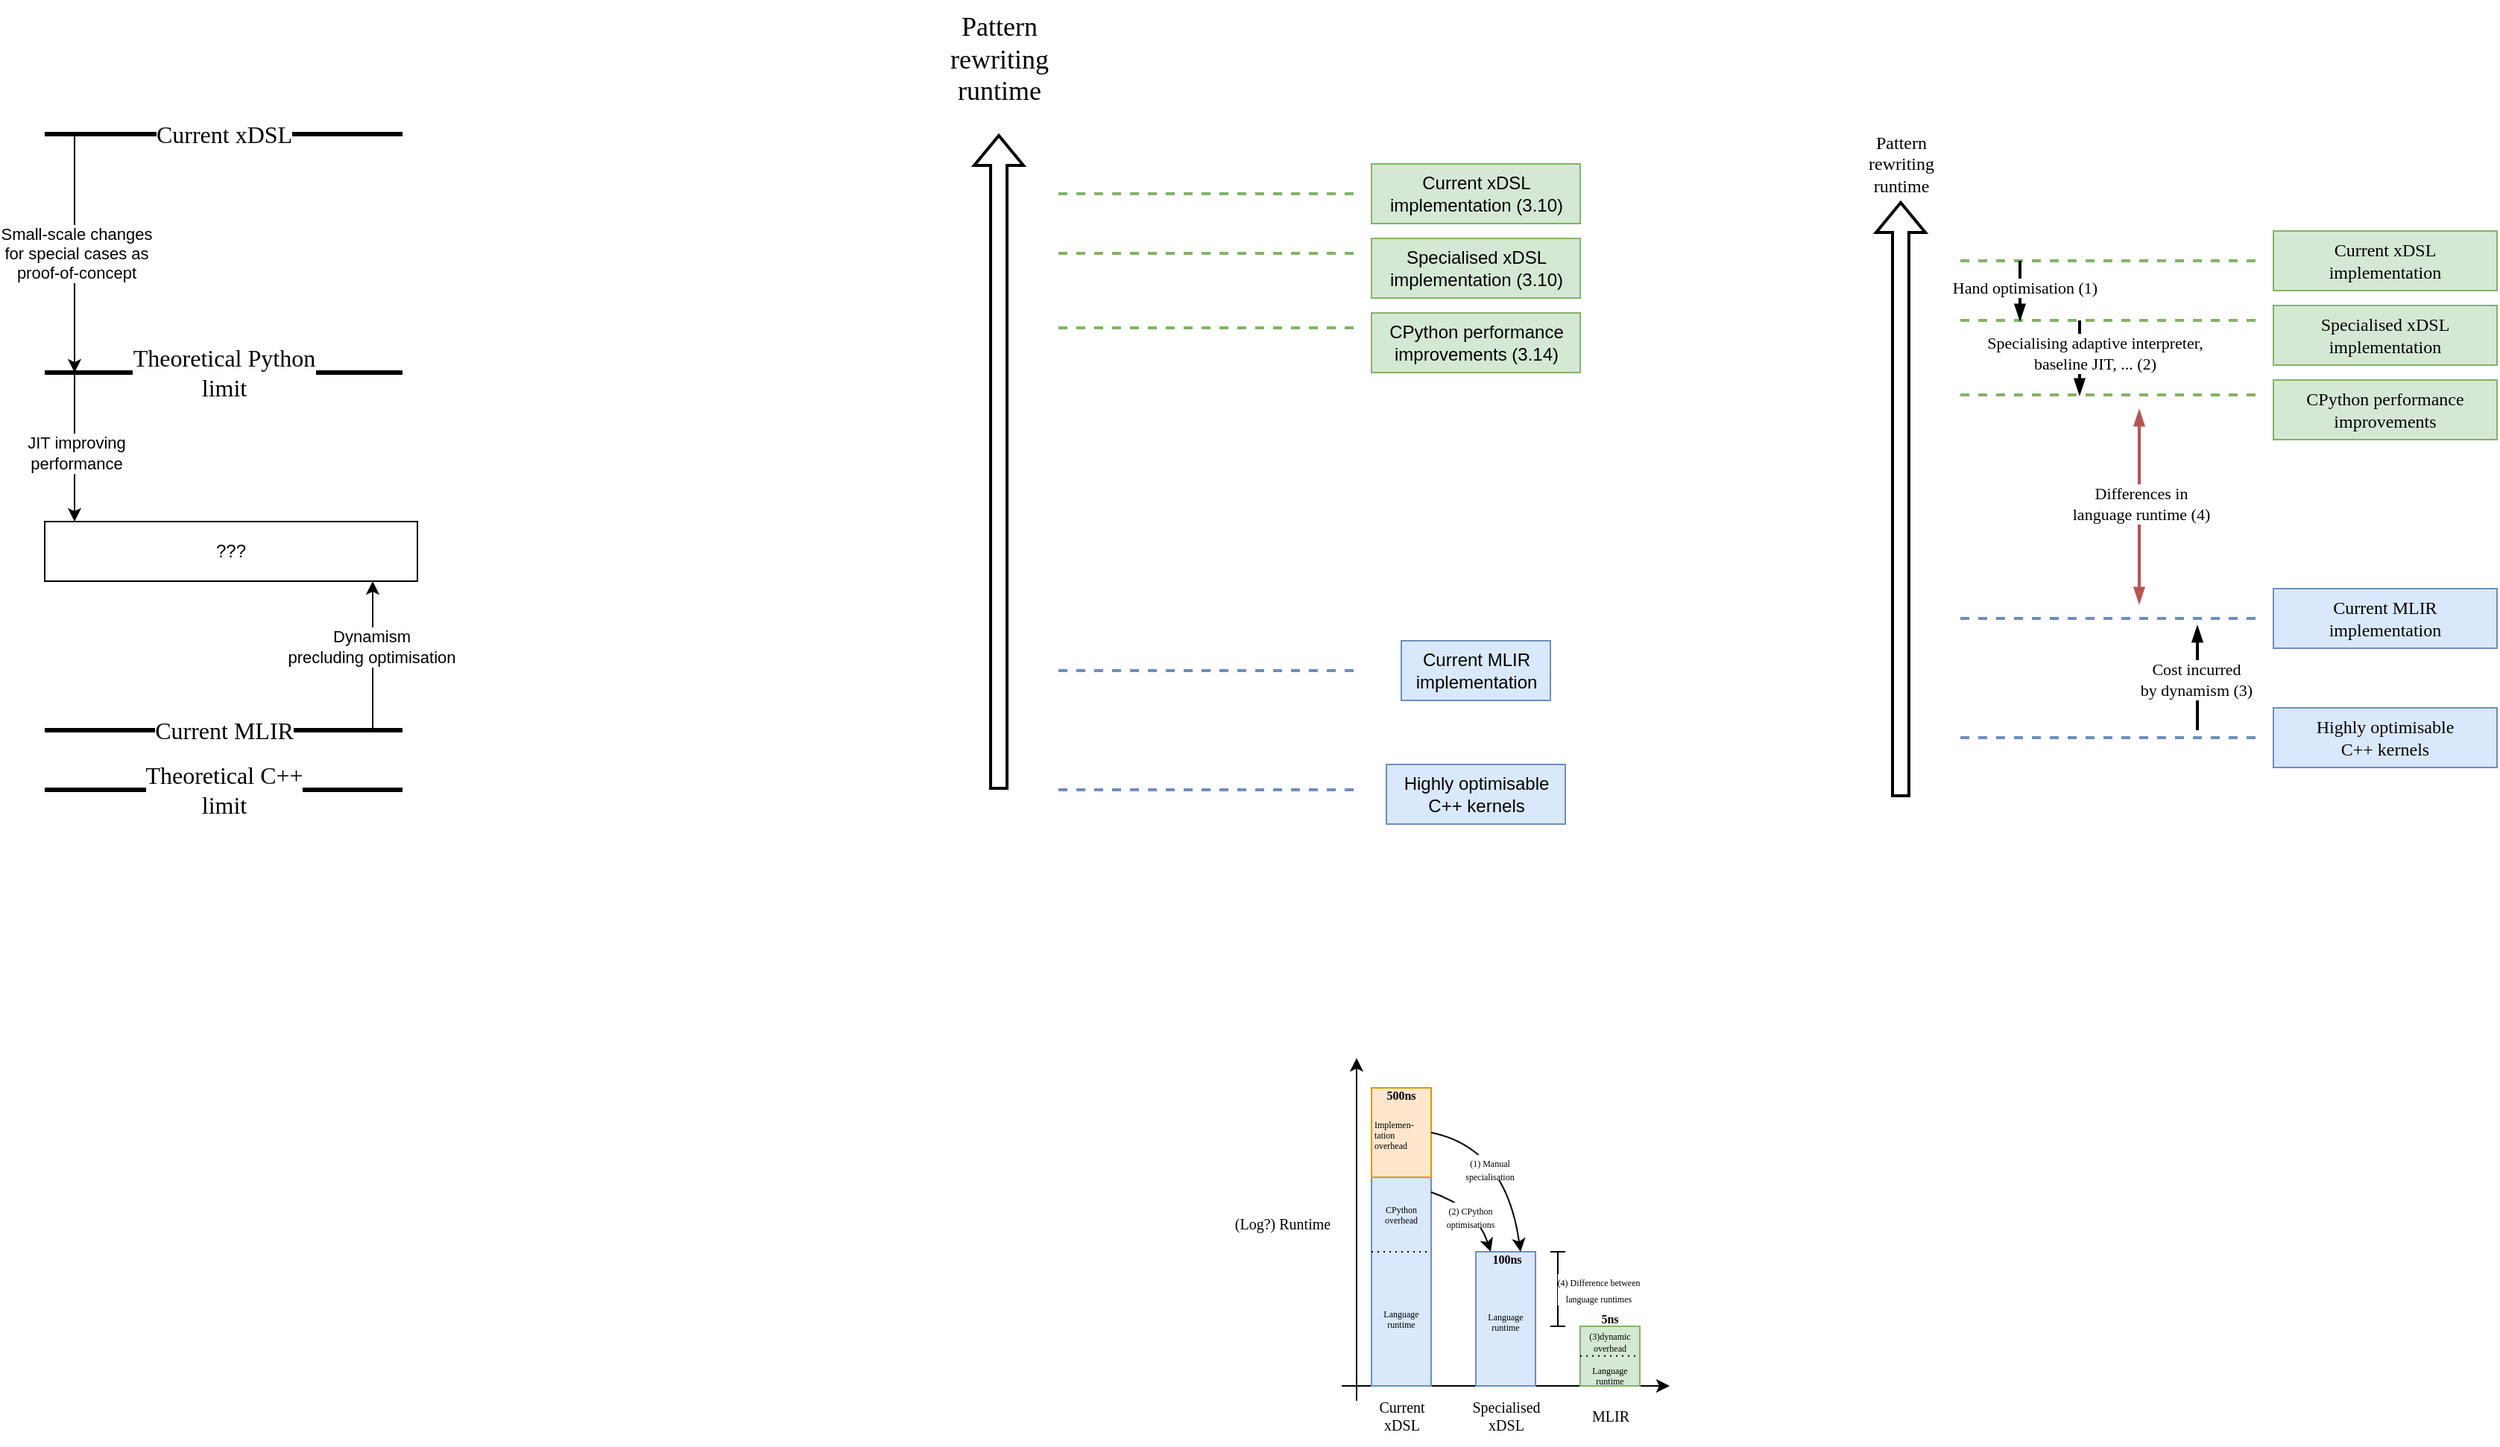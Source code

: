 <mxfile version="27.0.2">
  <diagram name="Page-1" id="2aUgBzzvJoccu_96TgYZ">
    <mxGraphModel dx="273" dy="193" grid="1" gridSize="10" guides="1" tooltips="1" connect="1" arrows="1" fold="1" page="1" pageScale="1" pageWidth="2339" pageHeight="3300" math="0" shadow="0">
      <root>
        <mxCell id="0" />
        <mxCell id="1" parent="0" />
        <mxCell id="1Ue81GWLVknPwU-SjSbh-1" value="" style="endArrow=none;html=1;rounded=0;strokeWidth=3;" parent="1" edge="1">
          <mxGeometry width="50" height="50" relative="1" as="geometry">
            <mxPoint x="480" y="240" as="sourcePoint" />
            <mxPoint x="720" y="240" as="targetPoint" />
          </mxGeometry>
        </mxCell>
        <mxCell id="1Ue81GWLVknPwU-SjSbh-6" value="&lt;font style=&quot;font-size: 16px;&quot; face=&quot;Menlo&quot;&gt;Current xDSL&lt;/font&gt;" style="edgeLabel;html=1;align=center;verticalAlign=middle;resizable=0;points=[];" parent="1Ue81GWLVknPwU-SjSbh-1" vertex="1" connectable="0">
          <mxGeometry x="0.025" y="-2" relative="1" as="geometry">
            <mxPoint x="-3" y="-2" as="offset" />
          </mxGeometry>
        </mxCell>
        <mxCell id="1Ue81GWLVknPwU-SjSbh-7" value="" style="endArrow=none;html=1;rounded=0;strokeWidth=3;" parent="1" edge="1">
          <mxGeometry width="50" height="50" relative="1" as="geometry">
            <mxPoint x="480" y="400" as="sourcePoint" />
            <mxPoint x="720" y="400" as="targetPoint" />
          </mxGeometry>
        </mxCell>
        <mxCell id="1Ue81GWLVknPwU-SjSbh-8" value="&lt;font style=&quot;font-size: 16px;&quot; face=&quot;Menlo&quot;&gt;Theoretical Python&lt;/font&gt;&lt;div&gt;&lt;font style=&quot;font-size: 16px;&quot; face=&quot;Menlo&quot;&gt;limit&lt;/font&gt;&lt;/div&gt;" style="edgeLabel;html=1;align=center;verticalAlign=middle;resizable=0;points=[];" parent="1Ue81GWLVknPwU-SjSbh-7" vertex="1" connectable="0">
          <mxGeometry x="0.025" y="-2" relative="1" as="geometry">
            <mxPoint x="-3" y="-2" as="offset" />
          </mxGeometry>
        </mxCell>
        <mxCell id="1Ue81GWLVknPwU-SjSbh-9" value="" style="endArrow=none;html=1;rounded=0;strokeWidth=3;" parent="1" edge="1">
          <mxGeometry width="50" height="50" relative="1" as="geometry">
            <mxPoint x="480" y="640" as="sourcePoint" />
            <mxPoint x="720" y="640" as="targetPoint" />
          </mxGeometry>
        </mxCell>
        <mxCell id="1Ue81GWLVknPwU-SjSbh-10" value="&lt;font face=&quot;Menlo&quot;&gt;&lt;span style=&quot;font-size: 16px;&quot;&gt;Current MLIR&lt;/span&gt;&lt;/font&gt;" style="edgeLabel;html=1;align=center;verticalAlign=middle;resizable=0;points=[];" parent="1Ue81GWLVknPwU-SjSbh-9" vertex="1" connectable="0">
          <mxGeometry x="0.025" y="-2" relative="1" as="geometry">
            <mxPoint x="-3" y="-2" as="offset" />
          </mxGeometry>
        </mxCell>
        <mxCell id="1Ue81GWLVknPwU-SjSbh-11" value="" style="endArrow=none;html=1;rounded=0;strokeWidth=3;" parent="1" edge="1">
          <mxGeometry width="50" height="50" relative="1" as="geometry">
            <mxPoint x="480" y="680" as="sourcePoint" />
            <mxPoint x="720" y="680" as="targetPoint" />
          </mxGeometry>
        </mxCell>
        <mxCell id="1Ue81GWLVknPwU-SjSbh-12" value="&lt;font face=&quot;Menlo&quot;&gt;&lt;span style=&quot;font-size: 16px;&quot;&gt;Theoretical C++&lt;/span&gt;&lt;/font&gt;&lt;div&gt;&lt;font face=&quot;Menlo&quot;&gt;&lt;span style=&quot;font-size: 16px;&quot;&gt;limit&lt;/span&gt;&lt;/font&gt;&lt;/div&gt;" style="edgeLabel;html=1;align=center;verticalAlign=middle;resizable=0;points=[];" parent="1Ue81GWLVknPwU-SjSbh-11" vertex="1" connectable="0">
          <mxGeometry x="0.025" y="-2" relative="1" as="geometry">
            <mxPoint x="-3" y="-2" as="offset" />
          </mxGeometry>
        </mxCell>
        <mxCell id="1Ue81GWLVknPwU-SjSbh-13" value="" style="endArrow=classic;html=1;rounded=0;" parent="1" edge="1">
          <mxGeometry width="50" height="50" relative="1" as="geometry">
            <mxPoint x="500" y="240" as="sourcePoint" />
            <mxPoint x="500" y="400" as="targetPoint" />
          </mxGeometry>
        </mxCell>
        <mxCell id="1Ue81GWLVknPwU-SjSbh-14" value="Small-scale changes&lt;div&gt;for special cases as&lt;/div&gt;&lt;div&gt;proof-of-concept&lt;/div&gt;" style="edgeLabel;html=1;align=center;verticalAlign=middle;resizable=0;points=[];" parent="1Ue81GWLVknPwU-SjSbh-13" vertex="1" connectable="0">
          <mxGeometry x="-0.144" y="1" relative="1" as="geometry">
            <mxPoint y="11" as="offset" />
          </mxGeometry>
        </mxCell>
        <mxCell id="1Ue81GWLVknPwU-SjSbh-15" value="" style="endArrow=classic;html=1;rounded=0;" parent="1" edge="1">
          <mxGeometry width="50" height="50" relative="1" as="geometry">
            <mxPoint x="500" y="400" as="sourcePoint" />
            <mxPoint x="500" y="500" as="targetPoint" />
          </mxGeometry>
        </mxCell>
        <mxCell id="1Ue81GWLVknPwU-SjSbh-16" value="JIT improving&lt;div&gt;performance&lt;/div&gt;" style="edgeLabel;html=1;align=center;verticalAlign=middle;resizable=0;points=[];" parent="1Ue81GWLVknPwU-SjSbh-15" vertex="1" connectable="0">
          <mxGeometry x="-0.144" y="1" relative="1" as="geometry">
            <mxPoint y="11" as="offset" />
          </mxGeometry>
        </mxCell>
        <mxCell id="1Ue81GWLVknPwU-SjSbh-17" value="" style="endArrow=classic;html=1;rounded=0;" parent="1" edge="1">
          <mxGeometry width="50" height="50" relative="1" as="geometry">
            <mxPoint x="700" y="640" as="sourcePoint" />
            <mxPoint x="700" y="540" as="targetPoint" />
          </mxGeometry>
        </mxCell>
        <mxCell id="1Ue81GWLVknPwU-SjSbh-18" value="Dynamism&lt;div&gt;precluding optimisation&lt;/div&gt;" style="edgeLabel;html=1;align=center;verticalAlign=middle;resizable=0;points=[];" parent="1Ue81GWLVknPwU-SjSbh-17" vertex="1" connectable="0">
          <mxGeometry x="-0.144" y="1" relative="1" as="geometry">
            <mxPoint y="-13" as="offset" />
          </mxGeometry>
        </mxCell>
        <mxCell id="1Ue81GWLVknPwU-SjSbh-19" value="???" style="rounded=0;whiteSpace=wrap;html=1;" parent="1" vertex="1">
          <mxGeometry x="480" y="500" width="250" height="40" as="geometry" />
        </mxCell>
        <mxCell id="L6vuFpn6O9VXM2nBn5XR-1" value="" style="shape=flexArrow;endArrow=classic;html=1;rounded=0;strokeWidth=2;" parent="1" edge="1">
          <mxGeometry width="50" height="50" relative="1" as="geometry">
            <mxPoint x="1120" y="680" as="sourcePoint" />
            <mxPoint x="1120" y="240" as="targetPoint" />
          </mxGeometry>
        </mxCell>
        <mxCell id="L6vuFpn6O9VXM2nBn5XR-2" value="&lt;font style=&quot;font-size: 18px;&quot; face=&quot;Menlo&quot;&gt;Pattern&lt;/font&gt;&lt;div&gt;&lt;font style=&quot;font-size: 18px;&quot; face=&quot;Menlo&quot;&gt;rewriting&lt;/font&gt;&lt;div&gt;&lt;font style=&quot;font-size: 18px;&quot; face=&quot;Menlo&quot;&gt;runtime&lt;/font&gt;&lt;/div&gt;&lt;/div&gt;" style="text;html=1;align=center;verticalAlign=middle;resizable=0;points=[];autosize=1;strokeColor=none;fillColor=none;" parent="1" vertex="1">
          <mxGeometry x="1060" y="150" width="120" height="80" as="geometry" />
        </mxCell>
        <mxCell id="L6vuFpn6O9VXM2nBn5XR-3" value="" style="endArrow=none;dashed=1;html=1;rounded=0;strokeWidth=2;fillColor=#d5e8d4;strokeColor=#82b366;" parent="1" edge="1">
          <mxGeometry width="50" height="50" relative="1" as="geometry">
            <mxPoint x="1160" y="280" as="sourcePoint" />
            <mxPoint x="1360" y="280" as="targetPoint" />
          </mxGeometry>
        </mxCell>
        <mxCell id="L6vuFpn6O9VXM2nBn5XR-5" value="Current xDSL&lt;div&gt;implementation (3.10)&lt;/div&gt;" style="text;html=1;align=center;verticalAlign=middle;resizable=0;points=[];autosize=1;strokeColor=#82b366;fillColor=#d5e8d4;" parent="1" vertex="1">
          <mxGeometry x="1370" y="260" width="140" height="40" as="geometry" />
        </mxCell>
        <mxCell id="L6vuFpn6O9VXM2nBn5XR-6" value="Specialised xDSL&lt;div&gt;implementation (3.10)&lt;/div&gt;" style="text;html=1;align=center;verticalAlign=middle;resizable=0;points=[];autosize=1;strokeColor=#82b366;fillColor=#d5e8d4;" parent="1" vertex="1">
          <mxGeometry x="1370" y="310" width="140" height="40" as="geometry" />
        </mxCell>
        <mxCell id="L6vuFpn6O9VXM2nBn5XR-7" value="CPython performance&lt;div&gt;improvements (3.14)&lt;/div&gt;" style="text;html=1;align=center;verticalAlign=middle;resizable=0;points=[];autosize=1;strokeColor=#82b366;fillColor=#d5e8d4;" parent="1" vertex="1">
          <mxGeometry x="1370" y="360" width="140" height="40" as="geometry" />
        </mxCell>
        <mxCell id="L6vuFpn6O9VXM2nBn5XR-8" value="" style="endArrow=none;dashed=1;html=1;rounded=0;strokeWidth=2;fillColor=#dae8fc;strokeColor=#6c8ebf;" parent="1" edge="1">
          <mxGeometry width="50" height="50" relative="1" as="geometry">
            <mxPoint x="1160" y="680" as="sourcePoint" />
            <mxPoint x="1360" y="680" as="targetPoint" />
          </mxGeometry>
        </mxCell>
        <mxCell id="L6vuFpn6O9VXM2nBn5XR-9" value="Highly optimisable&lt;div&gt;C++ kernels&lt;/div&gt;" style="text;html=1;align=center;verticalAlign=middle;resizable=0;points=[];autosize=1;strokeColor=#6c8ebf;fillColor=#dae8fc;" parent="1" vertex="1">
          <mxGeometry x="1380" y="663" width="120" height="40" as="geometry" />
        </mxCell>
        <mxCell id="L6vuFpn6O9VXM2nBn5XR-10" value="" style="endArrow=none;dashed=1;html=1;rounded=0;strokeWidth=2;fillColor=#dae8fc;strokeColor=#6c8ebf;" parent="1" edge="1">
          <mxGeometry width="50" height="50" relative="1" as="geometry">
            <mxPoint x="1160" y="600" as="sourcePoint" />
            <mxPoint x="1360" y="600" as="targetPoint" />
          </mxGeometry>
        </mxCell>
        <mxCell id="L6vuFpn6O9VXM2nBn5XR-11" value="Current MLIR&lt;div&gt;implementation&lt;/div&gt;" style="text;html=1;align=center;verticalAlign=middle;resizable=0;points=[];autosize=1;strokeColor=#6c8ebf;fillColor=#dae8fc;" parent="1" vertex="1">
          <mxGeometry x="1390" y="580" width="100" height="40" as="geometry" />
        </mxCell>
        <mxCell id="L6vuFpn6O9VXM2nBn5XR-12" value="" style="endArrow=none;dashed=1;html=1;rounded=0;strokeWidth=2;fillColor=#d5e8d4;strokeColor=#82b366;" parent="1" edge="1">
          <mxGeometry width="50" height="50" relative="1" as="geometry">
            <mxPoint x="1160" y="320" as="sourcePoint" />
            <mxPoint x="1360" y="320" as="targetPoint" />
          </mxGeometry>
        </mxCell>
        <mxCell id="L6vuFpn6O9VXM2nBn5XR-13" value="" style="endArrow=none;dashed=1;html=1;rounded=0;strokeWidth=2;fillColor=#d5e8d4;strokeColor=#82b366;" parent="1" edge="1">
          <mxGeometry width="50" height="50" relative="1" as="geometry">
            <mxPoint x="1160" y="370" as="sourcePoint" />
            <mxPoint x="1360" y="370" as="targetPoint" />
          </mxGeometry>
        </mxCell>
        <mxCell id="o0uJGStbplLrA8wNIobY-1" value="" style="shape=flexArrow;endArrow=classic;html=1;rounded=0;strokeWidth=2;" parent="1" edge="1">
          <mxGeometry width="50" height="50" relative="1" as="geometry">
            <mxPoint x="1725" y="685" as="sourcePoint" />
            <mxPoint x="1725" y="285" as="targetPoint" />
          </mxGeometry>
        </mxCell>
        <mxCell id="o0uJGStbplLrA8wNIobY-2" value="&lt;font face=&quot;Menlo&quot;&gt;Pattern&lt;/font&gt;&lt;div&gt;&lt;font face=&quot;Menlo&quot;&gt;rewriting&lt;/font&gt;&lt;div&gt;&lt;font face=&quot;Menlo&quot;&gt;runtime&lt;/font&gt;&lt;/div&gt;&lt;/div&gt;" style="text;html=1;align=center;verticalAlign=middle;resizable=0;points=[];autosize=1;strokeColor=none;fillColor=none;" parent="1" vertex="1">
          <mxGeometry x="1680" y="230" width="90" height="60" as="geometry" />
        </mxCell>
        <mxCell id="o0uJGStbplLrA8wNIobY-3" value="" style="endArrow=none;dashed=1;html=1;rounded=0;strokeWidth=2;fillColor=#d5e8d4;strokeColor=#82b366;" parent="1" edge="1">
          <mxGeometry width="50" height="50" relative="1" as="geometry">
            <mxPoint x="1765" y="325" as="sourcePoint" />
            <mxPoint x="1965" y="325" as="targetPoint" />
          </mxGeometry>
        </mxCell>
        <mxCell id="o0uJGStbplLrA8wNIobY-4" value="" style="endArrow=none;dashed=1;html=1;rounded=0;strokeWidth=2;fillColor=#dae8fc;strokeColor=#6c8ebf;" parent="1" edge="1">
          <mxGeometry width="50" height="50" relative="1" as="geometry">
            <mxPoint x="1765" y="645" as="sourcePoint" />
            <mxPoint x="1965" y="645" as="targetPoint" />
          </mxGeometry>
        </mxCell>
        <mxCell id="o0uJGStbplLrA8wNIobY-5" value="" style="endArrow=none;dashed=1;html=1;rounded=0;strokeWidth=2;fillColor=#dae8fc;strokeColor=#6c8ebf;" parent="1" edge="1">
          <mxGeometry width="50" height="50" relative="1" as="geometry">
            <mxPoint x="1765" y="565" as="sourcePoint" />
            <mxPoint x="1965" y="565" as="targetPoint" />
          </mxGeometry>
        </mxCell>
        <mxCell id="o0uJGStbplLrA8wNIobY-6" value="" style="endArrow=none;dashed=1;html=1;rounded=0;strokeWidth=2;fillColor=#d5e8d4;strokeColor=#82b366;" parent="1" edge="1">
          <mxGeometry width="50" height="50" relative="1" as="geometry">
            <mxPoint x="1765" y="365" as="sourcePoint" />
            <mxPoint x="1965" y="365" as="targetPoint" />
          </mxGeometry>
        </mxCell>
        <mxCell id="o0uJGStbplLrA8wNIobY-7" value="" style="endArrow=none;dashed=1;html=1;rounded=0;strokeWidth=2;fillColor=#d5e8d4;strokeColor=#82b366;" parent="1" edge="1">
          <mxGeometry width="50" height="50" relative="1" as="geometry">
            <mxPoint x="1765" y="415" as="sourcePoint" />
            <mxPoint x="1965" y="415" as="targetPoint" />
          </mxGeometry>
        </mxCell>
        <mxCell id="o0uJGStbplLrA8wNIobY-8" value="" style="endArrow=blockThin;html=1;rounded=0;strokeWidth=2;endFill=1;" parent="1" edge="1">
          <mxGeometry width="50" height="50" relative="1" as="geometry">
            <mxPoint x="1805" y="325" as="sourcePoint" />
            <mxPoint x="1805" y="365" as="targetPoint" />
            <Array as="points">
              <mxPoint x="1805" y="345" />
            </Array>
          </mxGeometry>
        </mxCell>
        <mxCell id="o0uJGStbplLrA8wNIobY-9" value="Hand optimisation (1)" style="edgeLabel;html=1;align=center;verticalAlign=middle;resizable=0;points=[];fontFamily=Menlo;" parent="o0uJGStbplLrA8wNIobY-8" vertex="1" connectable="0">
          <mxGeometry y="3" relative="1" as="geometry">
            <mxPoint y="-2" as="offset" />
          </mxGeometry>
        </mxCell>
        <mxCell id="o0uJGStbplLrA8wNIobY-10" value="" style="endArrow=blockThin;html=1;rounded=0;strokeWidth=2;endFill=1;" parent="1" edge="1">
          <mxGeometry width="50" height="50" relative="1" as="geometry">
            <mxPoint x="1845" y="365" as="sourcePoint" />
            <mxPoint x="1845" y="415" as="targetPoint" />
          </mxGeometry>
        </mxCell>
        <mxCell id="o0uJGStbplLrA8wNIobY-11" value="Specialising adaptive interpreter,&lt;div&gt;baseline JIT, ... (2)&lt;/div&gt;" style="edgeLabel;html=1;align=center;verticalAlign=middle;resizable=0;points=[];fontFamily=Menlo;" parent="o0uJGStbplLrA8wNIobY-10" vertex="1" connectable="0">
          <mxGeometry x="-0.28" y="-2" relative="1" as="geometry">
            <mxPoint x="12" y="4" as="offset" />
          </mxGeometry>
        </mxCell>
        <mxCell id="o0uJGStbplLrA8wNIobY-12" value="&lt;span style=&quot;text-wrap-mode: nowrap;&quot;&gt;Current MLIR&lt;/span&gt;&lt;div style=&quot;text-wrap-mode: nowrap;&quot;&gt;implementation&lt;/div&gt;" style="rounded=0;whiteSpace=wrap;html=1;fillColor=#dae8fc;strokeColor=#6c8ebf;fontFamily=Menlo;" parent="1" vertex="1">
          <mxGeometry x="1975" y="545" width="150" height="40" as="geometry" />
        </mxCell>
        <mxCell id="o0uJGStbplLrA8wNIobY-13" value="" style="endArrow=blockThin;html=1;rounded=0;strokeWidth=2;endFill=1;" parent="1" edge="1">
          <mxGeometry width="50" height="50" relative="1" as="geometry">
            <mxPoint x="1924" y="640" as="sourcePoint" />
            <mxPoint x="1924" y="570" as="targetPoint" />
          </mxGeometry>
        </mxCell>
        <mxCell id="o0uJGStbplLrA8wNIobY-14" value="Cost incurred&lt;div&gt;by dynamism (3)&lt;/div&gt;" style="edgeLabel;html=1;align=center;verticalAlign=middle;resizable=0;points=[];fontFamily=Menlo;" parent="o0uJGStbplLrA8wNIobY-13" vertex="1" connectable="0">
          <mxGeometry x="-0.025" y="1" relative="1" as="geometry">
            <mxPoint as="offset" />
          </mxGeometry>
        </mxCell>
        <mxCell id="o0uJGStbplLrA8wNIobY-15" value="&lt;span style=&quot;text-wrap-mode: nowrap;&quot;&gt;Highly optimisable&lt;/span&gt;&lt;div style=&quot;text-wrap-mode: nowrap;&quot;&gt;C++ kernels&lt;/div&gt;" style="rounded=0;whiteSpace=wrap;html=1;fillColor=#dae8fc;strokeColor=#6c8ebf;fontFamily=Menlo;" parent="1" vertex="1">
          <mxGeometry x="1975" y="625" width="150" height="40" as="geometry" />
        </mxCell>
        <mxCell id="o0uJGStbplLrA8wNIobY-16" value="&lt;span style=&quot;font-family: Menlo; text-wrap-mode: nowrap;&quot;&gt;CPython performance&lt;/span&gt;&lt;div style=&quot;font-family: Menlo; text-wrap-mode: nowrap;&quot;&gt;improvements&lt;/div&gt;" style="rounded=0;whiteSpace=wrap;html=1;fillColor=#d5e8d4;strokeColor=#82b366;" parent="1" vertex="1">
          <mxGeometry x="1975" y="405" width="150" height="40" as="geometry" />
        </mxCell>
        <mxCell id="o0uJGStbplLrA8wNIobY-17" value="&lt;span style=&quot;font-family: Menlo; text-wrap-mode: nowrap;&quot;&gt;Specialised xDSL&lt;/span&gt;&lt;div style=&quot;font-family: Menlo; text-wrap-mode: nowrap;&quot;&gt;implementation&lt;/div&gt;" style="rounded=0;whiteSpace=wrap;html=1;fillColor=#d5e8d4;strokeColor=#82b366;" parent="1" vertex="1">
          <mxGeometry x="1975" y="355" width="150" height="40" as="geometry" />
        </mxCell>
        <mxCell id="o0uJGStbplLrA8wNIobY-18" value="&lt;span style=&quot;font-family: Menlo; text-wrap-mode: nowrap;&quot;&gt;Current xDSL&lt;/span&gt;&lt;div style=&quot;font-family: Menlo; text-wrap-mode: nowrap;&quot;&gt;implementation&lt;/div&gt;" style="rounded=0;whiteSpace=wrap;html=1;fillColor=#d5e8d4;strokeColor=#82b366;" parent="1" vertex="1">
          <mxGeometry x="1975" y="305" width="150" height="40" as="geometry" />
        </mxCell>
        <mxCell id="o0uJGStbplLrA8wNIobY-19" value="" style="endArrow=blockThin;startArrow=blockThin;html=1;rounded=0;startFill=1;endFill=1;strokeWidth=2;fillColor=#f8cecc;strokeColor=#b85450;" parent="1" edge="1">
          <mxGeometry width="50" height="50" relative="1" as="geometry">
            <mxPoint x="1885" y="555" as="sourcePoint" />
            <mxPoint x="1885" y="425" as="targetPoint" />
          </mxGeometry>
        </mxCell>
        <mxCell id="o0uJGStbplLrA8wNIobY-20" value="&lt;font face=&quot;Menlo&quot;&gt;Differences in&lt;/font&gt;&lt;div&gt;&lt;font face=&quot;Menlo&quot;&gt;language runtime&amp;nbsp;&lt;/font&gt;&lt;font style=&quot;background-color: light-dark(#ffffff, var(--ge-dark-color, #121212)); color: light-dark(rgb(0, 0, 0), rgb(255, 255, 255));&quot; face=&quot;Menlo&quot;&gt;(4&lt;/font&gt;&lt;span style=&quot;color: light-dark(rgb(0, 0, 0), rgb(255, 255, 255)); background-color: light-dark(#ffffff, var(--ge-dark-color, #121212)); font-family: Menlo;&quot;&gt;)&lt;/span&gt;&lt;/div&gt;" style="edgeLabel;html=1;align=center;verticalAlign=middle;resizable=0;points=[];" parent="o0uJGStbplLrA8wNIobY-19" vertex="1" connectable="0">
          <mxGeometry x="0.108" y="-1" relative="1" as="geometry">
            <mxPoint y="5" as="offset" />
          </mxGeometry>
        </mxCell>
        <mxCell id="o0uJGStbplLrA8wNIobY-21" value="" style="endArrow=classic;html=1;rounded=0;" parent="1" edge="1">
          <mxGeometry width="50" height="50" relative="1" as="geometry">
            <mxPoint x="1360" y="1090" as="sourcePoint" />
            <mxPoint x="1360" y="860" as="targetPoint" />
          </mxGeometry>
        </mxCell>
        <mxCell id="o0uJGStbplLrA8wNIobY-23" value="&lt;font face=&quot;Menlo&quot;&gt;(Log?) Runtime&lt;/font&gt;" style="edgeLabel;html=1;align=center;verticalAlign=middle;resizable=0;points=[];fontSize=10;" parent="o0uJGStbplLrA8wNIobY-21" vertex="1" connectable="0">
          <mxGeometry x="0.099" y="-2" relative="1" as="geometry">
            <mxPoint x="-52" y="7" as="offset" />
          </mxGeometry>
        </mxCell>
        <mxCell id="o0uJGStbplLrA8wNIobY-22" value="" style="endArrow=classic;html=1;rounded=0;" parent="1" edge="1">
          <mxGeometry width="50" height="50" relative="1" as="geometry">
            <mxPoint x="1350" y="1080" as="sourcePoint" />
            <mxPoint x="1570" y="1080" as="targetPoint" />
          </mxGeometry>
        </mxCell>
        <mxCell id="o0uJGStbplLrA8wNIobY-25" value="&lt;div style=&quot;line-height: 50%;&quot;&gt;&lt;font style=&quot;font-size: 6px; line-height: 50%;&quot; face=&quot;Menlo&quot;&gt;CPython&lt;/font&gt;&lt;div&gt;&lt;font style=&quot;font-size: 6px; line-height: 50%;&quot; face=&quot;Menlo&quot;&gt;overhead&lt;/font&gt;&lt;/div&gt;&lt;div&gt;&lt;font style=&quot;font-size: 6px;&quot; face=&quot;Menlo&quot;&gt;&lt;br&gt;&lt;/font&gt;&lt;/div&gt;&lt;div&gt;&lt;font style=&quot;font-size: 6px;&quot; face=&quot;Menlo&quot;&gt;&lt;br&gt;&lt;/font&gt;&lt;/div&gt;&lt;div&gt;&lt;font style=&quot;font-size: 6px;&quot; face=&quot;Menlo&quot;&gt;&lt;br&gt;&lt;/font&gt;&lt;/div&gt;&lt;div&gt;&lt;font style=&quot;font-size: 6px;&quot; face=&quot;Menlo&quot;&gt;&lt;br&gt;&lt;/font&gt;&lt;/div&gt;&lt;div&gt;&lt;font style=&quot;font-size: 6px;&quot; face=&quot;Menlo&quot;&gt;&lt;br&gt;&lt;/font&gt;&lt;/div&gt;&lt;div&gt;&lt;font style=&quot;font-size: 6px;&quot; face=&quot;Menlo&quot;&gt;&lt;br&gt;&lt;/font&gt;&lt;/div&gt;&lt;div&gt;&lt;font style=&quot;font-size: 6px;&quot; face=&quot;Menlo&quot;&gt;&lt;br&gt;&lt;/font&gt;&lt;/div&gt;&lt;div&gt;&lt;span style=&quot;background-color: transparent; color: light-dark(rgb(0, 0, 0), rgb(255, 255, 255)); font-family: Menlo; font-size: 6px; line-height: 50%;&quot;&gt;Language&lt;/span&gt;&lt;/div&gt;&lt;div&gt;&lt;font face=&quot;Menlo&quot;&gt;&lt;span style=&quot;font-size: 6px; line-height: 50%;&quot;&gt;runtime&lt;/span&gt;&lt;/font&gt;&lt;/div&gt;&lt;div&gt;&lt;font style=&quot;font-size: 6px; line-height: 100%;&quot; face=&quot;Menlo&quot;&gt;&lt;br&gt;&lt;/font&gt;&lt;/div&gt;&lt;div&gt;&lt;font style=&quot;font-size: 6px; line-height: 100%;&quot; face=&quot;Menlo&quot;&gt;&lt;br&gt;&lt;/font&gt;&lt;/div&gt;&lt;div&gt;&lt;font style=&quot;font-size: 6px; line-height: 100%;&quot; face=&quot;Menlo&quot;&gt;&lt;br&gt;&lt;/font&gt;&lt;/div&gt;&lt;div&gt;&lt;/div&gt;&lt;/div&gt;" style="rounded=0;whiteSpace=wrap;html=1;fillColor=#dae8fc;strokeColor=#6c8ebf;" parent="1" vertex="1">
          <mxGeometry x="1370" y="940" width="40" height="140" as="geometry" />
        </mxCell>
        <mxCell id="o0uJGStbplLrA8wNIobY-26" value="&lt;div style=&quot;line-height: 50%;&quot;&gt;&lt;div&gt;&lt;font face=&quot;Menlo&quot;&gt;&lt;span style=&quot;font-size: 6px; line-height: 50%;&quot;&gt;Language&lt;/span&gt;&lt;/font&gt;&lt;/div&gt;&lt;div&gt;&lt;font face=&quot;Menlo&quot;&gt;&lt;span style=&quot;font-size: 6px; line-height: 50%;&quot;&gt;runtime&lt;/span&gt;&lt;/font&gt;&lt;/div&gt;&lt;/div&gt;" style="rounded=0;whiteSpace=wrap;html=1;fillColor=#dae8fc;strokeColor=#6c8ebf;" parent="1" vertex="1">
          <mxGeometry x="1440" y="990" width="40" height="90" as="geometry" />
        </mxCell>
        <mxCell id="o0uJGStbplLrA8wNIobY-27" value="&lt;div style=&quot;line-height: 50%;&quot;&gt;&lt;div&gt;&lt;font face=&quot;Menlo&quot;&gt;&lt;span style=&quot;font-size: 6px;&quot;&gt;(3)dynamic&lt;/span&gt;&lt;/font&gt;&lt;/div&gt;&lt;div&gt;&lt;font face=&quot;Menlo&quot;&gt;&lt;span style=&quot;font-size: 6px;&quot;&gt;overhead&lt;/span&gt;&lt;/font&gt;&lt;/div&gt;&lt;div&gt;&lt;div&gt;&lt;div&gt;&lt;font face=&quot;Menlo&quot;&gt;&lt;span style=&quot;font-size: 6px; line-height: 50%;&quot;&gt;&lt;br&gt;&lt;/span&gt;&lt;/font&gt;&lt;/div&gt;&lt;div&gt;&lt;font face=&quot;Menlo&quot;&gt;&lt;span style=&quot;font-size: 6px; line-height: 50%;&quot;&gt;Language&lt;/span&gt;&lt;/font&gt;&lt;/div&gt;&lt;div&gt;&lt;font face=&quot;Menlo&quot;&gt;&lt;span style=&quot;font-size: 6px; line-height: 50%;&quot;&gt;runtime&lt;/span&gt;&lt;/font&gt;&lt;/div&gt;&lt;/div&gt;&lt;/div&gt;&lt;/div&gt;" style="rounded=0;whiteSpace=wrap;html=1;fillColor=#d5e8d4;strokeColor=#82b366;" parent="1" vertex="1">
          <mxGeometry x="1510" y="1040" width="40" height="40" as="geometry" />
        </mxCell>
        <mxCell id="o0uJGStbplLrA8wNIobY-29" value="Current&lt;div&gt;xDSL&lt;/div&gt;" style="text;html=1;align=center;verticalAlign=middle;resizable=0;points=[];autosize=1;strokeColor=none;fillColor=none;fontFamily=Menlo;fontSize=10;" parent="1" vertex="1">
          <mxGeometry x="1355" y="1080" width="70" height="40" as="geometry" />
        </mxCell>
        <mxCell id="o0uJGStbplLrA8wNIobY-31" value="Specialised&lt;div&gt;xDSL&lt;/div&gt;" style="text;html=1;align=center;verticalAlign=middle;resizable=0;points=[];autosize=1;strokeColor=none;fillColor=none;fontFamily=Menlo;fontSize=10;" parent="1" vertex="1">
          <mxGeometry x="1415" y="1080" width="90" height="40" as="geometry" />
        </mxCell>
        <mxCell id="o0uJGStbplLrA8wNIobY-32" value="MLIR" style="text;html=1;align=center;verticalAlign=middle;resizable=0;points=[];autosize=1;strokeColor=none;fillColor=none;fontFamily=Menlo;fontSize=10;" parent="1" vertex="1">
          <mxGeometry x="1505" y="1085" width="50" height="30" as="geometry" />
        </mxCell>
        <mxCell id="o0uJGStbplLrA8wNIobY-34" value="&lt;div style=&quot;line-height: 50%;&quot;&gt;&lt;font style=&quot;font-size: 6px; line-height: 50%;&quot; face=&quot;Menlo&quot;&gt;Implemen-tation&lt;/font&gt;&lt;div&gt;&lt;font style=&quot;font-size: 6px; line-height: 50%;&quot; face=&quot;Menlo&quot;&gt;overhead&lt;/font&gt;&lt;/div&gt;&lt;/div&gt;" style="rounded=0;whiteSpace=wrap;html=1;direction=west;align=left;fillColor=#ffe6cc;strokeColor=#d79b00;" parent="1" vertex="1">
          <mxGeometry x="1370" y="880" width="40" height="60" as="geometry" />
        </mxCell>
        <mxCell id="o0uJGStbplLrA8wNIobY-36" value="" style="endArrow=none;dashed=1;html=1;dashPattern=1 3;strokeWidth=1;rounded=0;entryX=1;entryY=0;entryDx=0;entryDy=0;" parent="1" edge="1">
          <mxGeometry width="50" height="50" relative="1" as="geometry">
            <mxPoint x="1370" y="990" as="sourcePoint" />
            <mxPoint x="1410" y="990" as="targetPoint" />
          </mxGeometry>
        </mxCell>
        <mxCell id="o0uJGStbplLrA8wNIobY-42" value="" style="endArrow=none;dashed=1;html=1;dashPattern=1 3;strokeWidth=1;rounded=0;entryX=1;entryY=0;entryDx=0;entryDy=0;" parent="1" edge="1">
          <mxGeometry width="50" height="50" relative="1" as="geometry">
            <mxPoint x="1510" y="1059.89" as="sourcePoint" />
            <mxPoint x="1550" y="1059.89" as="targetPoint" />
          </mxGeometry>
        </mxCell>
        <mxCell id="o0uJGStbplLrA8wNIobY-45" value="" style="endArrow=classic;html=1;rounded=0;entryX=0.75;entryY=0;entryDx=0;entryDy=0;curved=1;" parent="1" target="o0uJGStbplLrA8wNIobY-26" edge="1">
          <mxGeometry width="50" height="50" relative="1" as="geometry">
            <mxPoint x="1410" y="910" as="sourcePoint" />
            <mxPoint x="1460" y="860" as="targetPoint" />
            <Array as="points">
              <mxPoint x="1460" y="920" />
            </Array>
          </mxGeometry>
        </mxCell>
        <mxCell id="o0uJGStbplLrA8wNIobY-47" value="&lt;div style=&quot;line-height: 80%;&quot;&gt;&lt;font style=&quot;font-size: 6px; line-height: 80%;&quot; face=&quot;Menlo&quot;&gt;&lt;span style=&quot;background-color: light-dark(#ffffff, var(--ge-dark-color, #121212)); color: light-dark(rgb(0, 0, 0), rgb(255, 255, 255));&quot;&gt;(1)&amp;nbsp;&lt;/span&gt;Manual&lt;/font&gt;&lt;div&gt;&lt;font style=&quot;font-size: 6px; line-height: 80%;&quot; face=&quot;Menlo&quot;&gt;specialisation&lt;/font&gt;&lt;/div&gt;&lt;/div&gt;" style="edgeLabel;html=1;align=center;verticalAlign=middle;resizable=0;points=[];" parent="o0uJGStbplLrA8wNIobY-45" vertex="1" connectable="0">
          <mxGeometry x="0.016" y="-13" relative="1" as="geometry">
            <mxPoint as="offset" />
          </mxGeometry>
        </mxCell>
        <mxCell id="o0uJGStbplLrA8wNIobY-46" value="" style="endArrow=classic;html=1;rounded=0;entryX=0.25;entryY=0;entryDx=0;entryDy=0;curved=1;" parent="1" target="o0uJGStbplLrA8wNIobY-26" edge="1">
          <mxGeometry width="50" height="50" relative="1" as="geometry">
            <mxPoint x="1410" y="950" as="sourcePoint" />
            <mxPoint x="1470" y="1030" as="targetPoint" />
            <Array as="points">
              <mxPoint x="1440" y="960" />
            </Array>
          </mxGeometry>
        </mxCell>
        <mxCell id="o0uJGStbplLrA8wNIobY-48" value="&lt;div style=&quot;line-height: 80%;&quot;&gt;&lt;font face=&quot;Menlo&quot;&gt;&lt;span style=&quot;font-size: 6px; line-height: 80%;&quot;&gt;(2) CPython&lt;/span&gt;&lt;/font&gt;&lt;div&gt;&lt;font face=&quot;Menlo&quot;&gt;&lt;span style=&quot;font-size: 6px; line-height: 80%;&quot;&gt;optimisations&lt;/span&gt;&lt;/font&gt;&lt;/div&gt;&lt;/div&gt;" style="edgeLabel;html=1;align=center;verticalAlign=middle;resizable=0;points=[];" parent="o0uJGStbplLrA8wNIobY-46" vertex="1" connectable="0">
          <mxGeometry x="-0.207" y="-6" relative="1" as="geometry">
            <mxPoint x="4" y="1" as="offset" />
          </mxGeometry>
        </mxCell>
        <mxCell id="o0uJGStbplLrA8wNIobY-49" value="" style="endArrow=none;html=1;rounded=0;" parent="1" edge="1">
          <mxGeometry width="50" height="50" relative="1" as="geometry">
            <mxPoint x="1490" y="1040" as="sourcePoint" />
            <mxPoint x="1500" y="1040" as="targetPoint" />
            <Array as="points">
              <mxPoint x="1500" y="1040" />
            </Array>
          </mxGeometry>
        </mxCell>
        <mxCell id="o0uJGStbplLrA8wNIobY-50" value="" style="endArrow=none;html=1;rounded=0;" parent="1" edge="1">
          <mxGeometry width="50" height="50" relative="1" as="geometry">
            <mxPoint x="1490" y="990" as="sourcePoint" />
            <mxPoint x="1500" y="990" as="targetPoint" />
          </mxGeometry>
        </mxCell>
        <mxCell id="o0uJGStbplLrA8wNIobY-51" value="" style="endArrow=none;startArrow=none;html=1;rounded=0;startFill=0;" parent="1" edge="1">
          <mxGeometry width="50" height="50" relative="1" as="geometry">
            <mxPoint x="1495" y="1040" as="sourcePoint" />
            <mxPoint x="1495" y="990" as="targetPoint" />
          </mxGeometry>
        </mxCell>
        <mxCell id="o0uJGStbplLrA8wNIobY-52" value="&lt;div style=&quot;line-height: 80%;&quot;&gt;&lt;font face=&quot;Menlo&quot;&gt;&lt;span style=&quot;font-size: 6px;&quot;&gt;(4&lt;/span&gt;&lt;/font&gt;&lt;span style=&quot;font-size: 6px; font-family: Menlo; background-color: light-dark(#ffffff, var(--ge-dark-color, #121212)); color: light-dark(rgb(0, 0, 0), rgb(255, 255, 255));&quot;&gt;) Difference between&lt;/span&gt;&lt;/div&gt;&lt;div style=&quot;line-height: 80%;&quot;&gt;&lt;font face=&quot;Menlo&quot;&gt;&lt;span style=&quot;font-size: 6px;&quot;&gt;language runtimes&lt;/span&gt;&lt;/font&gt;&lt;/div&gt;" style="edgeLabel;html=1;align=center;verticalAlign=middle;resizable=0;points=[];" parent="1" vertex="1" connectable="0">
          <mxGeometry x="1522.003" y="1014.998" as="geometry" />
        </mxCell>
        <mxCell id="o0uJGStbplLrA8wNIobY-58" value="&lt;b&gt;500ns&lt;/b&gt;" style="text;html=1;align=center;verticalAlign=middle;whiteSpace=wrap;rounded=0;fontSize=8;fontFamily=Menlo;" parent="1" vertex="1">
          <mxGeometry x="1360" y="870" width="60" height="30" as="geometry" />
        </mxCell>
        <mxCell id="o0uJGStbplLrA8wNIobY-59" value="&lt;b&gt;100ns&lt;/b&gt;" style="text;html=1;align=center;verticalAlign=middle;whiteSpace=wrap;rounded=0;fontSize=8;fontFamily=Menlo;" parent="1" vertex="1">
          <mxGeometry x="1431" y="980" width="60" height="30" as="geometry" />
        </mxCell>
        <mxCell id="o0uJGStbplLrA8wNIobY-60" value="&lt;b&gt;5ns&lt;/b&gt;" style="text;html=1;align=center;verticalAlign=middle;whiteSpace=wrap;rounded=0;fontSize=8;fontFamily=Menlo;" parent="1" vertex="1">
          <mxGeometry x="1500" y="1020" width="60" height="30" as="geometry" />
        </mxCell>
      </root>
    </mxGraphModel>
  </diagram>
</mxfile>
